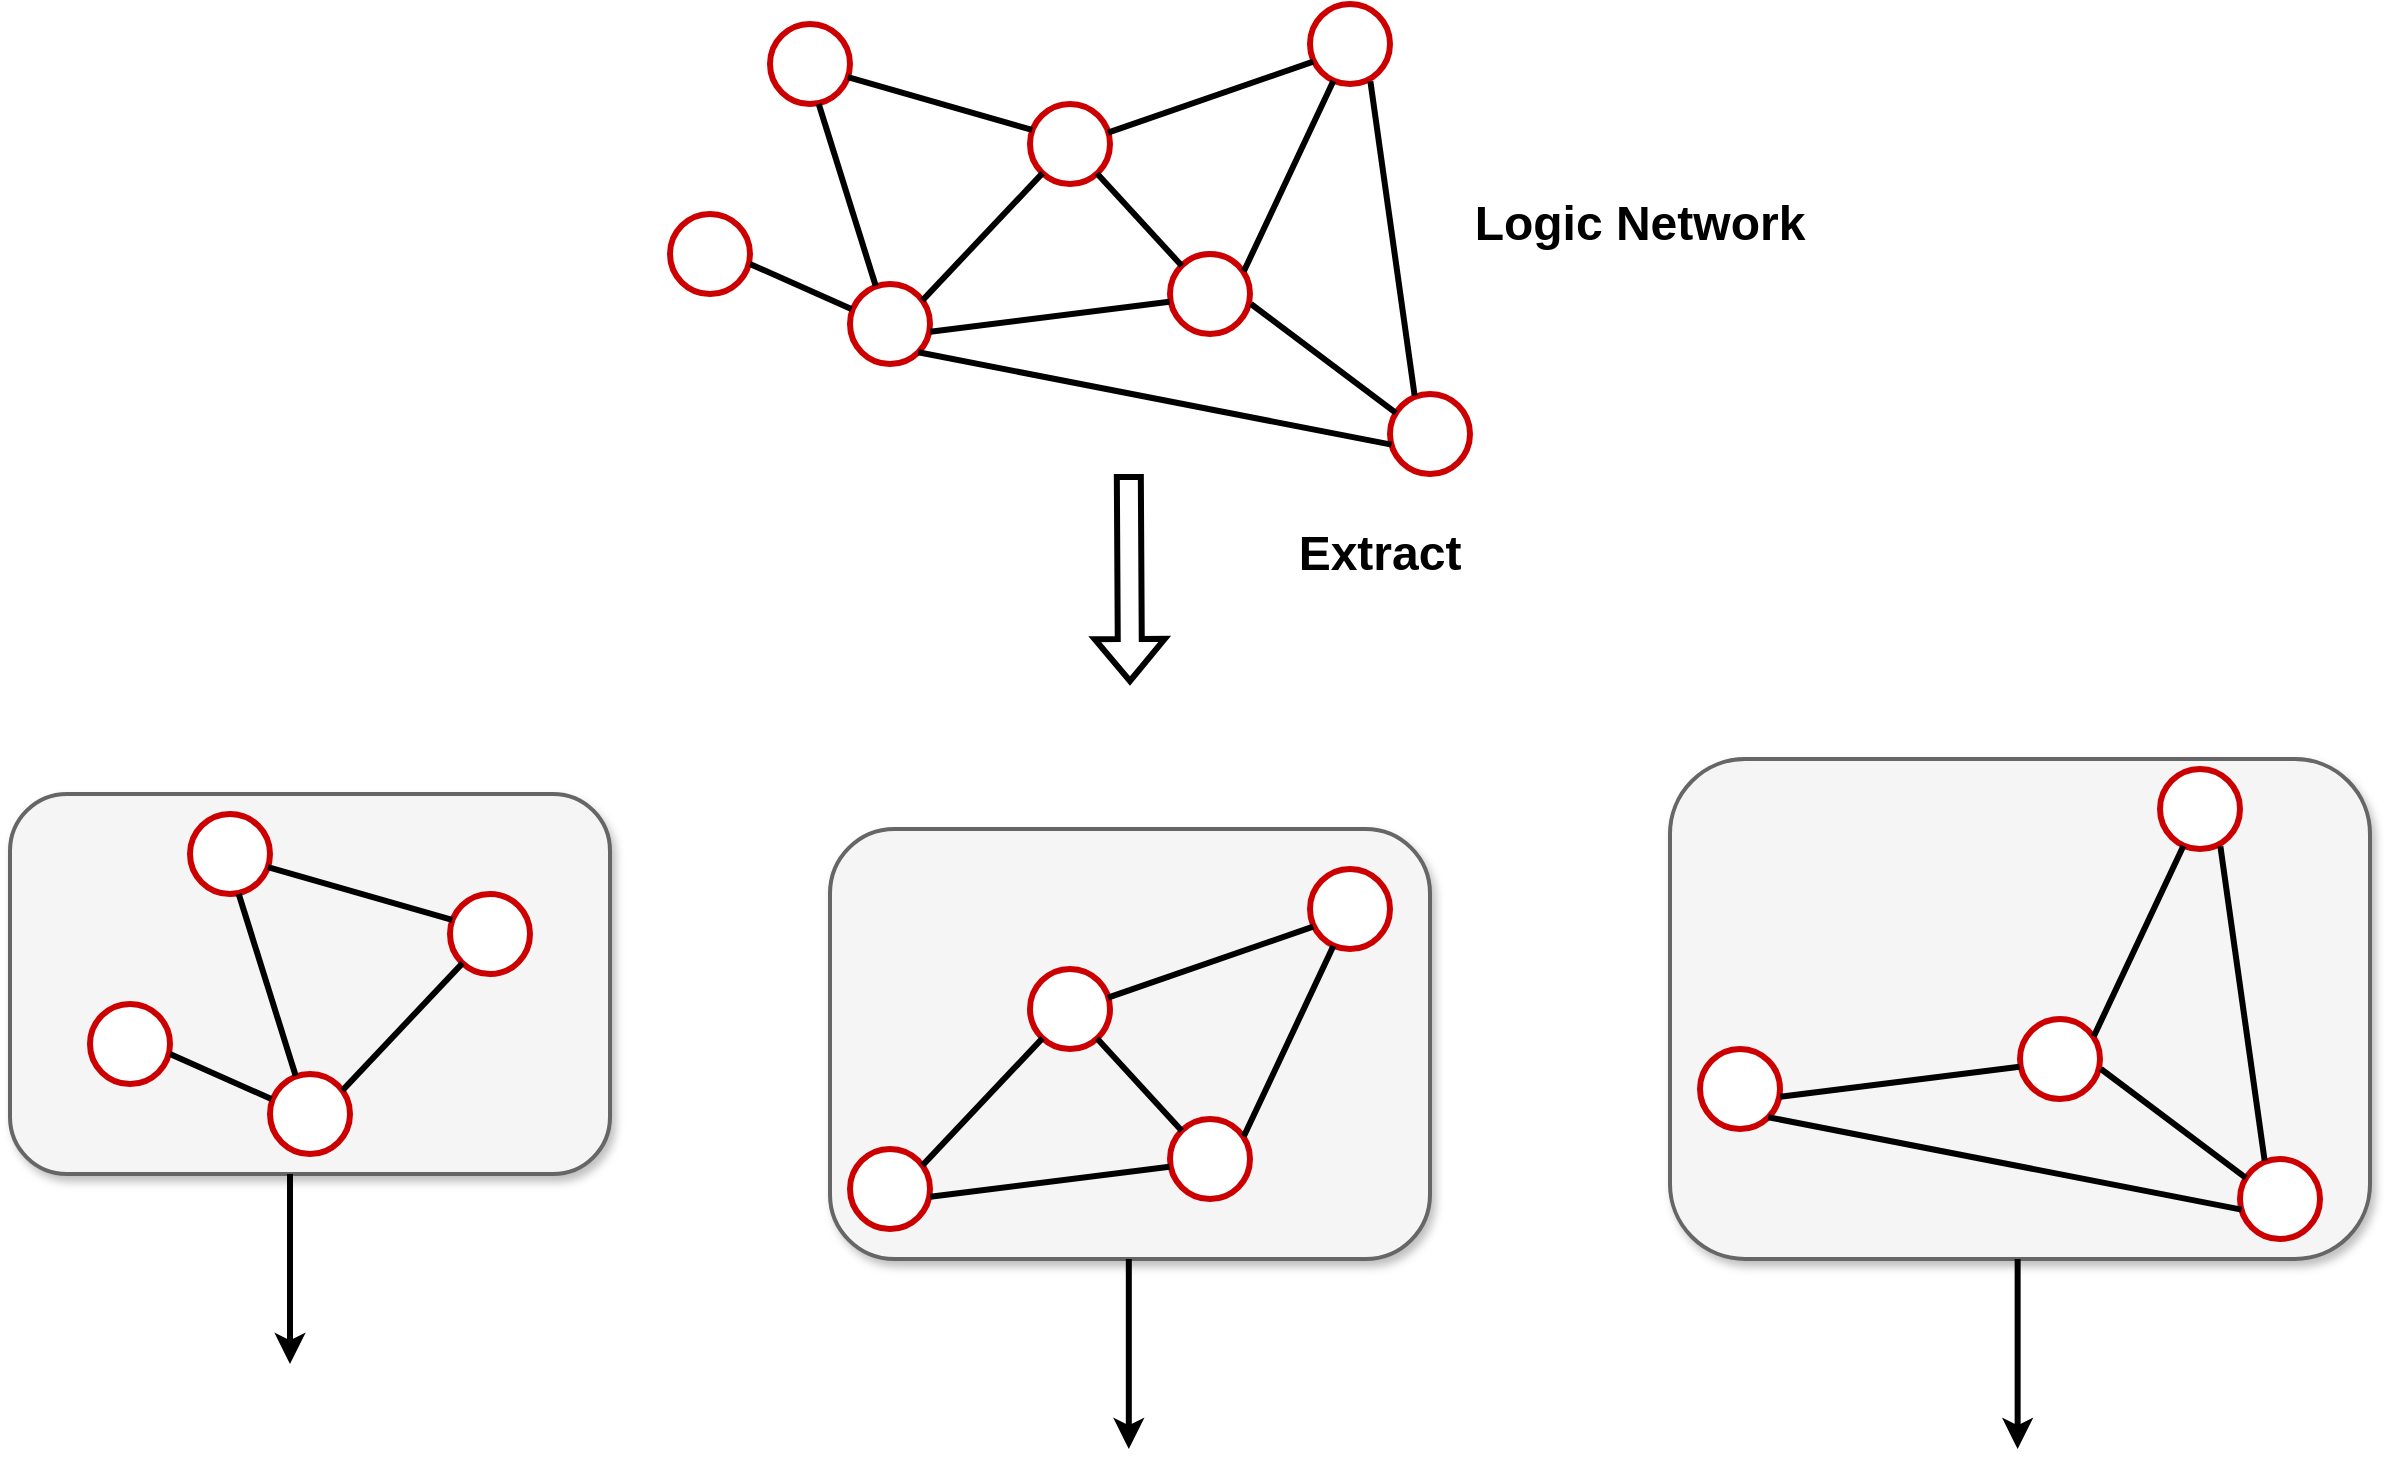 <mxfile version="23.1.4" type="github">
  <diagram name="第 1 页" id="2leY5HMp6Ett028nWdfq">
    <mxGraphModel dx="2108" dy="1812" grid="1" gridSize="10" guides="1" tooltips="1" connect="1" arrows="1" fold="1" page="1" pageScale="1" pageWidth="400" pageHeight="350" math="0" shadow="0">
      <root>
        <mxCell id="0" />
        <mxCell id="1" parent="0" />
        <mxCell id="MMd7Z6TBkllvfIrQ2Aga-56" value="" style="rounded=1;whiteSpace=wrap;html=1;fillColor=#f5f5f5;fontColor=#333333;strokeColor=#666666;strokeWidth=2;shadow=1;" vertex="1" parent="1">
          <mxGeometry x="450" y="-302.5" width="350" height="250" as="geometry" />
        </mxCell>
        <mxCell id="MMd7Z6TBkllvfIrQ2Aga-55" value="" style="rounded=1;whiteSpace=wrap;html=1;fillColor=#f5f5f5;fontColor=#333333;strokeColor=#666666;strokeWidth=2;shadow=1;" vertex="1" parent="1">
          <mxGeometry x="30" y="-267.5" width="300" height="215" as="geometry" />
        </mxCell>
        <mxCell id="MMd7Z6TBkllvfIrQ2Aga-54" value="" style="rounded=1;whiteSpace=wrap;html=1;fillColor=#f5f5f5;fontColor=#333333;strokeColor=#666666;strokeWidth=2;shadow=1;" vertex="1" parent="1">
          <mxGeometry x="-380" y="-285" width="300" height="190" as="geometry" />
        </mxCell>
        <mxCell id="MMd7Z6TBkllvfIrQ2Aga-1" value="" style="ellipse;whiteSpace=wrap;html=1;aspect=fixed;strokeColor=#CC0000;strokeWidth=3;" vertex="1" parent="1">
          <mxGeometry y="-670" width="40" height="40" as="geometry" />
        </mxCell>
        <mxCell id="MMd7Z6TBkllvfIrQ2Aga-2" value="" style="ellipse;whiteSpace=wrap;html=1;aspect=fixed;strokeColor=#CC0000;strokeWidth=3;" vertex="1" parent="1">
          <mxGeometry x="40" y="-540" width="40" height="40" as="geometry" />
        </mxCell>
        <mxCell id="MMd7Z6TBkllvfIrQ2Aga-3" value="" style="ellipse;whiteSpace=wrap;html=1;aspect=fixed;strokeColor=#CC0000;strokeWidth=3;" vertex="1" parent="1">
          <mxGeometry x="130" y="-630" width="40" height="40" as="geometry" />
        </mxCell>
        <mxCell id="MMd7Z6TBkllvfIrQ2Aga-4" value="" style="ellipse;whiteSpace=wrap;html=1;aspect=fixed;strokeColor=#CC0000;strokeWidth=3;" vertex="1" parent="1">
          <mxGeometry x="200" y="-555" width="40" height="40" as="geometry" />
        </mxCell>
        <mxCell id="MMd7Z6TBkllvfIrQ2Aga-5" value="" style="ellipse;whiteSpace=wrap;html=1;aspect=fixed;strokeColor=#CC0000;strokeWidth=3;" vertex="1" parent="1">
          <mxGeometry x="270" y="-680" width="40" height="40" as="geometry" />
        </mxCell>
        <mxCell id="MMd7Z6TBkllvfIrQ2Aga-6" value="" style="ellipse;whiteSpace=wrap;html=1;aspect=fixed;strokeColor=#CC0000;strokeWidth=3;" vertex="1" parent="1">
          <mxGeometry x="310" y="-485" width="40" height="40" as="geometry" />
        </mxCell>
        <mxCell id="MMd7Z6TBkllvfIrQ2Aga-7" value="" style="ellipse;whiteSpace=wrap;html=1;aspect=fixed;strokeColor=#CC0000;strokeWidth=3;" vertex="1" parent="1">
          <mxGeometry x="-50" y="-575" width="40" height="40" as="geometry" />
        </mxCell>
        <mxCell id="MMd7Z6TBkllvfIrQ2Aga-8" value="" style="endArrow=none;html=1;rounded=0;strokeWidth=3;exitX=0.017;exitY=0.313;exitDx=0;exitDy=0;exitPerimeter=0;" edge="1" parent="1" source="MMd7Z6TBkllvfIrQ2Aga-2">
          <mxGeometry width="50" height="50" relative="1" as="geometry">
            <mxPoint x="-60" y="-500" as="sourcePoint" />
            <mxPoint x="-10" y="-550" as="targetPoint" />
          </mxGeometry>
        </mxCell>
        <mxCell id="MMd7Z6TBkllvfIrQ2Aga-9" value="" style="endArrow=none;html=1;rounded=0;strokeWidth=3;exitX=0.321;exitY=0.022;exitDx=0;exitDy=0;exitPerimeter=0;entryX=0.609;entryY=1;entryDx=0;entryDy=0;entryPerimeter=0;" edge="1" parent="1" source="MMd7Z6TBkllvfIrQ2Aga-2" target="MMd7Z6TBkllvfIrQ2Aga-1">
          <mxGeometry width="50" height="50" relative="1" as="geometry">
            <mxPoint x="71" y="-607" as="sourcePoint" />
            <mxPoint x="20" y="-630" as="targetPoint" />
          </mxGeometry>
        </mxCell>
        <mxCell id="MMd7Z6TBkllvfIrQ2Aga-10" value="" style="endArrow=none;html=1;rounded=0;strokeWidth=3;exitX=0.027;exitY=0.324;exitDx=0;exitDy=0;exitPerimeter=0;entryX=0.974;entryY=0.663;entryDx=0;entryDy=0;entryPerimeter=0;" edge="1" parent="1" source="MMd7Z6TBkllvfIrQ2Aga-3" target="MMd7Z6TBkllvfIrQ2Aga-1">
          <mxGeometry width="50" height="50" relative="1" as="geometry">
            <mxPoint x="91" y="-617" as="sourcePoint" />
            <mxPoint x="40" y="-640" as="targetPoint" />
          </mxGeometry>
        </mxCell>
        <mxCell id="MMd7Z6TBkllvfIrQ2Aga-11" value="" style="endArrow=none;html=1;rounded=0;strokeWidth=3;exitX=0.906;exitY=0.204;exitDx=0;exitDy=0;exitPerimeter=0;" edge="1" parent="1" source="MMd7Z6TBkllvfIrQ2Aga-2" target="MMd7Z6TBkllvfIrQ2Aga-3">
          <mxGeometry width="50" height="50" relative="1" as="geometry">
            <mxPoint x="61" y="-507" as="sourcePoint" />
            <mxPoint x="10" y="-530" as="targetPoint" />
          </mxGeometry>
        </mxCell>
        <mxCell id="MMd7Z6TBkllvfIrQ2Aga-12" value="" style="endArrow=none;html=1;rounded=0;strokeWidth=3;exitX=1.003;exitY=0.597;exitDx=0;exitDy=0;exitPerimeter=0;entryX=-0.006;entryY=0.597;entryDx=0;entryDy=0;entryPerimeter=0;" edge="1" parent="1" source="MMd7Z6TBkllvfIrQ2Aga-2" target="MMd7Z6TBkllvfIrQ2Aga-4">
          <mxGeometry width="50" height="50" relative="1" as="geometry">
            <mxPoint x="86" y="-522" as="sourcePoint" />
            <mxPoint x="146" y="-585" as="targetPoint" />
          </mxGeometry>
        </mxCell>
        <mxCell id="MMd7Z6TBkllvfIrQ2Aga-13" value="" style="endArrow=none;html=1;rounded=0;strokeWidth=3;entryX=0;entryY=0;entryDx=0;entryDy=0;" edge="1" parent="1" source="MMd7Z6TBkllvfIrQ2Aga-3" target="MMd7Z6TBkllvfIrQ2Aga-4">
          <mxGeometry width="50" height="50" relative="1" as="geometry">
            <mxPoint x="90" y="-506" as="sourcePoint" />
            <mxPoint x="212" y="-515" as="targetPoint" />
          </mxGeometry>
        </mxCell>
        <mxCell id="MMd7Z6TBkllvfIrQ2Aga-14" value="" style="endArrow=none;html=1;rounded=0;strokeWidth=3;exitX=0.975;exitY=0.358;exitDx=0;exitDy=0;exitPerimeter=0;entryX=0.04;entryY=0.72;entryDx=0;entryDy=0;entryPerimeter=0;" edge="1" parent="1" source="MMd7Z6TBkllvfIrQ2Aga-3" target="MMd7Z6TBkllvfIrQ2Aga-5">
          <mxGeometry width="50" height="50" relative="1" as="geometry">
            <mxPoint x="86" y="-522" as="sourcePoint" />
            <mxPoint x="146" y="-585" as="targetPoint" />
          </mxGeometry>
        </mxCell>
        <mxCell id="MMd7Z6TBkllvfIrQ2Aga-15" value="" style="endArrow=none;html=1;rounded=0;strokeWidth=3;entryX=0.923;entryY=0.216;entryDx=0;entryDy=0;exitX=0.292;exitY=0.963;exitDx=0;exitDy=0;exitPerimeter=0;entryPerimeter=0;" edge="1" parent="1" source="MMd7Z6TBkllvfIrQ2Aga-5" target="MMd7Z6TBkllvfIrQ2Aga-4">
          <mxGeometry width="50" height="50" relative="1" as="geometry">
            <mxPoint x="173" y="-585" as="sourcePoint" />
            <mxPoint x="216" y="-539" as="targetPoint" />
          </mxGeometry>
        </mxCell>
        <mxCell id="MMd7Z6TBkllvfIrQ2Aga-16" value="" style="endArrow=none;html=1;rounded=0;strokeWidth=3;exitX=1.012;exitY=0.625;exitDx=0;exitDy=0;exitPerimeter=0;entryX=0.073;entryY=0.237;entryDx=0;entryDy=0;entryPerimeter=0;" edge="1" parent="1" source="MMd7Z6TBkllvfIrQ2Aga-4" target="MMd7Z6TBkllvfIrQ2Aga-6">
          <mxGeometry width="50" height="50" relative="1" as="geometry">
            <mxPoint x="173" y="-585" as="sourcePoint" />
            <mxPoint x="340" y="-490" as="targetPoint" />
          </mxGeometry>
        </mxCell>
        <mxCell id="MMd7Z6TBkllvfIrQ2Aga-17" value="" style="endArrow=none;html=1;rounded=0;strokeWidth=3;entryX=0.308;entryY=0.021;entryDx=0;entryDy=0;exitX=0.755;exitY=0.968;exitDx=0;exitDy=0;exitPerimeter=0;entryPerimeter=0;" edge="1" parent="1" source="MMd7Z6TBkllvfIrQ2Aga-5" target="MMd7Z6TBkllvfIrQ2Aga-6">
          <mxGeometry width="50" height="50" relative="1" as="geometry">
            <mxPoint x="292" y="-631" as="sourcePoint" />
            <mxPoint x="247" y="-536" as="targetPoint" />
          </mxGeometry>
        </mxCell>
        <mxCell id="MMd7Z6TBkllvfIrQ2Aga-18" value="" style="ellipse;whiteSpace=wrap;html=1;aspect=fixed;strokeColor=#CC0000;strokeWidth=3;" vertex="1" parent="1">
          <mxGeometry x="-290" y="-275" width="40" height="40" as="geometry" />
        </mxCell>
        <mxCell id="MMd7Z6TBkllvfIrQ2Aga-19" value="" style="ellipse;whiteSpace=wrap;html=1;aspect=fixed;strokeColor=#CC0000;strokeWidth=3;" vertex="1" parent="1">
          <mxGeometry x="-250" y="-145" width="40" height="40" as="geometry" />
        </mxCell>
        <mxCell id="MMd7Z6TBkllvfIrQ2Aga-20" value="" style="ellipse;whiteSpace=wrap;html=1;aspect=fixed;strokeColor=#CC0000;strokeWidth=3;" vertex="1" parent="1">
          <mxGeometry x="-160" y="-235" width="40" height="40" as="geometry" />
        </mxCell>
        <mxCell id="MMd7Z6TBkllvfIrQ2Aga-21" value="" style="ellipse;whiteSpace=wrap;html=1;aspect=fixed;strokeColor=#CC0000;strokeWidth=3;" vertex="1" parent="1">
          <mxGeometry x="-340" y="-180" width="40" height="40" as="geometry" />
        </mxCell>
        <mxCell id="MMd7Z6TBkllvfIrQ2Aga-22" value="" style="endArrow=none;html=1;rounded=0;strokeWidth=3;exitX=0.017;exitY=0.313;exitDx=0;exitDy=0;exitPerimeter=0;" edge="1" parent="1" source="MMd7Z6TBkllvfIrQ2Aga-19">
          <mxGeometry width="50" height="50" relative="1" as="geometry">
            <mxPoint x="-350" y="-105" as="sourcePoint" />
            <mxPoint x="-300" y="-155" as="targetPoint" />
          </mxGeometry>
        </mxCell>
        <mxCell id="MMd7Z6TBkllvfIrQ2Aga-23" value="" style="endArrow=none;html=1;rounded=0;strokeWidth=3;exitX=0.321;exitY=0.022;exitDx=0;exitDy=0;exitPerimeter=0;entryX=0.609;entryY=1;entryDx=0;entryDy=0;entryPerimeter=0;" edge="1" parent="1" source="MMd7Z6TBkllvfIrQ2Aga-19" target="MMd7Z6TBkllvfIrQ2Aga-18">
          <mxGeometry width="50" height="50" relative="1" as="geometry">
            <mxPoint x="-219" y="-212" as="sourcePoint" />
            <mxPoint x="-270" y="-235" as="targetPoint" />
          </mxGeometry>
        </mxCell>
        <mxCell id="MMd7Z6TBkllvfIrQ2Aga-24" value="" style="endArrow=none;html=1;rounded=0;strokeWidth=3;exitX=0.027;exitY=0.324;exitDx=0;exitDy=0;exitPerimeter=0;entryX=0.974;entryY=0.663;entryDx=0;entryDy=0;entryPerimeter=0;" edge="1" parent="1" source="MMd7Z6TBkllvfIrQ2Aga-20" target="MMd7Z6TBkllvfIrQ2Aga-18">
          <mxGeometry width="50" height="50" relative="1" as="geometry">
            <mxPoint x="-199" y="-222" as="sourcePoint" />
            <mxPoint x="-250" y="-245" as="targetPoint" />
          </mxGeometry>
        </mxCell>
        <mxCell id="MMd7Z6TBkllvfIrQ2Aga-25" value="" style="endArrow=none;html=1;rounded=0;strokeWidth=3;exitX=0.906;exitY=0.204;exitDx=0;exitDy=0;exitPerimeter=0;" edge="1" parent="1" source="MMd7Z6TBkllvfIrQ2Aga-19" target="MMd7Z6TBkllvfIrQ2Aga-20">
          <mxGeometry width="50" height="50" relative="1" as="geometry">
            <mxPoint x="-229" y="-112" as="sourcePoint" />
            <mxPoint x="-280" y="-135" as="targetPoint" />
          </mxGeometry>
        </mxCell>
        <mxCell id="MMd7Z6TBkllvfIrQ2Aga-35" value="" style="endArrow=none;html=1;rounded=0;strokeWidth=3;exitX=1;exitY=1;exitDx=0;exitDy=0;entryX=0.018;entryY=0.633;entryDx=0;entryDy=0;entryPerimeter=0;" edge="1" parent="1" source="MMd7Z6TBkllvfIrQ2Aga-2" target="MMd7Z6TBkllvfIrQ2Aga-6">
          <mxGeometry width="50" height="50" relative="1" as="geometry">
            <mxPoint x="90" y="-506" as="sourcePoint" />
            <mxPoint x="360" y="-480" as="targetPoint" />
          </mxGeometry>
        </mxCell>
        <mxCell id="MMd7Z6TBkllvfIrQ2Aga-36" value="" style="ellipse;whiteSpace=wrap;html=1;aspect=fixed;strokeColor=#CC0000;strokeWidth=3;" vertex="1" parent="1">
          <mxGeometry x="40" y="-107.5" width="40" height="40" as="geometry" />
        </mxCell>
        <mxCell id="MMd7Z6TBkllvfIrQ2Aga-37" value="" style="ellipse;whiteSpace=wrap;html=1;aspect=fixed;strokeColor=#CC0000;strokeWidth=3;" vertex="1" parent="1">
          <mxGeometry x="130" y="-197.5" width="40" height="40" as="geometry" />
        </mxCell>
        <mxCell id="MMd7Z6TBkllvfIrQ2Aga-38" value="" style="ellipse;whiteSpace=wrap;html=1;aspect=fixed;strokeColor=#CC0000;strokeWidth=3;" vertex="1" parent="1">
          <mxGeometry x="200" y="-122.5" width="40" height="40" as="geometry" />
        </mxCell>
        <mxCell id="MMd7Z6TBkllvfIrQ2Aga-39" value="" style="ellipse;whiteSpace=wrap;html=1;aspect=fixed;strokeColor=#CC0000;strokeWidth=3;" vertex="1" parent="1">
          <mxGeometry x="270" y="-247.5" width="40" height="40" as="geometry" />
        </mxCell>
        <mxCell id="MMd7Z6TBkllvfIrQ2Aga-40" value="" style="endArrow=none;html=1;rounded=0;strokeWidth=3;exitX=0.906;exitY=0.204;exitDx=0;exitDy=0;exitPerimeter=0;" edge="1" parent="1" source="MMd7Z6TBkllvfIrQ2Aga-36" target="MMd7Z6TBkllvfIrQ2Aga-37">
          <mxGeometry width="50" height="50" relative="1" as="geometry">
            <mxPoint x="61" y="-74.5" as="sourcePoint" />
            <mxPoint x="10" y="-97.5" as="targetPoint" />
          </mxGeometry>
        </mxCell>
        <mxCell id="MMd7Z6TBkllvfIrQ2Aga-41" value="" style="endArrow=none;html=1;rounded=0;strokeWidth=3;exitX=1.003;exitY=0.597;exitDx=0;exitDy=0;exitPerimeter=0;entryX=-0.006;entryY=0.597;entryDx=0;entryDy=0;entryPerimeter=0;" edge="1" parent="1" source="MMd7Z6TBkllvfIrQ2Aga-36" target="MMd7Z6TBkllvfIrQ2Aga-38">
          <mxGeometry width="50" height="50" relative="1" as="geometry">
            <mxPoint x="86" y="-89.5" as="sourcePoint" />
            <mxPoint x="146" y="-152.5" as="targetPoint" />
          </mxGeometry>
        </mxCell>
        <mxCell id="MMd7Z6TBkllvfIrQ2Aga-42" value="" style="endArrow=none;html=1;rounded=0;strokeWidth=3;entryX=0;entryY=0;entryDx=0;entryDy=0;" edge="1" parent="1" source="MMd7Z6TBkllvfIrQ2Aga-37" target="MMd7Z6TBkllvfIrQ2Aga-38">
          <mxGeometry width="50" height="50" relative="1" as="geometry">
            <mxPoint x="90" y="-73.5" as="sourcePoint" />
            <mxPoint x="212" y="-82.5" as="targetPoint" />
          </mxGeometry>
        </mxCell>
        <mxCell id="MMd7Z6TBkllvfIrQ2Aga-43" value="" style="endArrow=none;html=1;rounded=0;strokeWidth=3;exitX=0.975;exitY=0.358;exitDx=0;exitDy=0;exitPerimeter=0;entryX=0.04;entryY=0.72;entryDx=0;entryDy=0;entryPerimeter=0;" edge="1" parent="1" source="MMd7Z6TBkllvfIrQ2Aga-37" target="MMd7Z6TBkllvfIrQ2Aga-39">
          <mxGeometry width="50" height="50" relative="1" as="geometry">
            <mxPoint x="86" y="-89.5" as="sourcePoint" />
            <mxPoint x="146" y="-152.5" as="targetPoint" />
          </mxGeometry>
        </mxCell>
        <mxCell id="MMd7Z6TBkllvfIrQ2Aga-44" value="" style="endArrow=none;html=1;rounded=0;strokeWidth=3;entryX=0.923;entryY=0.216;entryDx=0;entryDy=0;exitX=0.292;exitY=0.963;exitDx=0;exitDy=0;exitPerimeter=0;entryPerimeter=0;" edge="1" parent="1" source="MMd7Z6TBkllvfIrQ2Aga-39" target="MMd7Z6TBkllvfIrQ2Aga-38">
          <mxGeometry width="50" height="50" relative="1" as="geometry">
            <mxPoint x="173" y="-152.5" as="sourcePoint" />
            <mxPoint x="216" y="-106.5" as="targetPoint" />
          </mxGeometry>
        </mxCell>
        <mxCell id="MMd7Z6TBkllvfIrQ2Aga-57" value="" style="ellipse;whiteSpace=wrap;html=1;aspect=fixed;strokeColor=#CC0000;strokeWidth=3;" vertex="1" parent="1">
          <mxGeometry x="465" y="-157.5" width="40" height="40" as="geometry" />
        </mxCell>
        <mxCell id="MMd7Z6TBkllvfIrQ2Aga-58" value="" style="ellipse;whiteSpace=wrap;html=1;aspect=fixed;strokeColor=#CC0000;strokeWidth=3;" vertex="1" parent="1">
          <mxGeometry x="625" y="-172.5" width="40" height="40" as="geometry" />
        </mxCell>
        <mxCell id="MMd7Z6TBkllvfIrQ2Aga-59" value="" style="ellipse;whiteSpace=wrap;html=1;aspect=fixed;strokeColor=#CC0000;strokeWidth=3;" vertex="1" parent="1">
          <mxGeometry x="695" y="-297.5" width="40" height="40" as="geometry" />
        </mxCell>
        <mxCell id="MMd7Z6TBkllvfIrQ2Aga-60" value="" style="ellipse;whiteSpace=wrap;html=1;aspect=fixed;strokeColor=#CC0000;strokeWidth=3;" vertex="1" parent="1">
          <mxGeometry x="735" y="-102.5" width="40" height="40" as="geometry" />
        </mxCell>
        <mxCell id="MMd7Z6TBkllvfIrQ2Aga-61" value="" style="endArrow=none;html=1;rounded=0;strokeWidth=3;exitX=1.003;exitY=0.597;exitDx=0;exitDy=0;exitPerimeter=0;entryX=-0.006;entryY=0.597;entryDx=0;entryDy=0;entryPerimeter=0;" edge="1" parent="1" source="MMd7Z6TBkllvfIrQ2Aga-57" target="MMd7Z6TBkllvfIrQ2Aga-58">
          <mxGeometry width="50" height="50" relative="1" as="geometry">
            <mxPoint x="511" y="-139.5" as="sourcePoint" />
            <mxPoint x="571" y="-202.5" as="targetPoint" />
          </mxGeometry>
        </mxCell>
        <mxCell id="MMd7Z6TBkllvfIrQ2Aga-62" value="" style="endArrow=none;html=1;rounded=0;strokeWidth=3;entryX=0.923;entryY=0.216;entryDx=0;entryDy=0;exitX=0.292;exitY=0.963;exitDx=0;exitDy=0;exitPerimeter=0;entryPerimeter=0;" edge="1" parent="1" source="MMd7Z6TBkllvfIrQ2Aga-59" target="MMd7Z6TBkllvfIrQ2Aga-58">
          <mxGeometry width="50" height="50" relative="1" as="geometry">
            <mxPoint x="598" y="-202.5" as="sourcePoint" />
            <mxPoint x="641" y="-156.5" as="targetPoint" />
          </mxGeometry>
        </mxCell>
        <mxCell id="MMd7Z6TBkllvfIrQ2Aga-63" value="" style="endArrow=none;html=1;rounded=0;strokeWidth=3;exitX=1.012;exitY=0.625;exitDx=0;exitDy=0;exitPerimeter=0;entryX=0.073;entryY=0.237;entryDx=0;entryDy=0;entryPerimeter=0;" edge="1" parent="1" source="MMd7Z6TBkllvfIrQ2Aga-58" target="MMd7Z6TBkllvfIrQ2Aga-60">
          <mxGeometry width="50" height="50" relative="1" as="geometry">
            <mxPoint x="598" y="-202.5" as="sourcePoint" />
            <mxPoint x="765" y="-107.5" as="targetPoint" />
          </mxGeometry>
        </mxCell>
        <mxCell id="MMd7Z6TBkllvfIrQ2Aga-64" value="" style="endArrow=none;html=1;rounded=0;strokeWidth=3;entryX=0.308;entryY=0.021;entryDx=0;entryDy=0;exitX=0.755;exitY=0.968;exitDx=0;exitDy=0;exitPerimeter=0;entryPerimeter=0;" edge="1" parent="1" source="MMd7Z6TBkllvfIrQ2Aga-59" target="MMd7Z6TBkllvfIrQ2Aga-60">
          <mxGeometry width="50" height="50" relative="1" as="geometry">
            <mxPoint x="717" y="-248.5" as="sourcePoint" />
            <mxPoint x="672" y="-153.5" as="targetPoint" />
          </mxGeometry>
        </mxCell>
        <mxCell id="MMd7Z6TBkllvfIrQ2Aga-65" value="" style="endArrow=none;html=1;rounded=0;strokeWidth=3;exitX=1;exitY=1;exitDx=0;exitDy=0;entryX=0.018;entryY=0.633;entryDx=0;entryDy=0;entryPerimeter=0;" edge="1" parent="1" source="MMd7Z6TBkllvfIrQ2Aga-57" target="MMd7Z6TBkllvfIrQ2Aga-60">
          <mxGeometry width="50" height="50" relative="1" as="geometry">
            <mxPoint x="515" y="-123.5" as="sourcePoint" />
            <mxPoint x="785" y="-97.5" as="targetPoint" />
          </mxGeometry>
        </mxCell>
        <mxCell id="MMd7Z6TBkllvfIrQ2Aga-66" value="&lt;font style=&quot;font-size: 24px;&quot;&gt;&lt;b&gt;Logic Network&lt;/b&gt;&lt;/font&gt;" style="text;html=1;align=center;verticalAlign=middle;whiteSpace=wrap;rounded=0;" vertex="1" parent="1">
          <mxGeometry x="330" y="-585" width="210" height="30" as="geometry" />
        </mxCell>
        <mxCell id="MMd7Z6TBkllvfIrQ2Aga-67" value="" style="shape=flexArrow;endArrow=classic;html=1;rounded=0;strokeWidth=3;" edge="1" parent="1">
          <mxGeometry width="50" height="50" relative="1" as="geometry">
            <mxPoint x="179.41" y="-445" as="sourcePoint" />
            <mxPoint x="180" y="-340" as="targetPoint" />
          </mxGeometry>
        </mxCell>
        <mxCell id="MMd7Z6TBkllvfIrQ2Aga-68" value="&lt;span style=&quot;font-size: 24px;&quot;&gt;&lt;b&gt;Extract&lt;/b&gt;&lt;/span&gt;" style="text;html=1;align=center;verticalAlign=middle;whiteSpace=wrap;rounded=0;" vertex="1" parent="1">
          <mxGeometry x="200" y="-420" width="210" height="30" as="geometry" />
        </mxCell>
        <mxCell id="MMd7Z6TBkllvfIrQ2Aga-69" value="" style="endArrow=classic;html=1;rounded=0;strokeWidth=3;" edge="1" parent="1">
          <mxGeometry width="50" height="50" relative="1" as="geometry">
            <mxPoint x="-240" y="-95" as="sourcePoint" />
            <mxPoint x="-240" as="targetPoint" />
          </mxGeometry>
        </mxCell>
        <mxCell id="MMd7Z6TBkllvfIrQ2Aga-70" value="" style="endArrow=classic;html=1;rounded=0;strokeWidth=3;" edge="1" parent="1">
          <mxGeometry width="50" height="50" relative="1" as="geometry">
            <mxPoint x="179.41" y="-52.5" as="sourcePoint" />
            <mxPoint x="179.41" y="42.5" as="targetPoint" />
          </mxGeometry>
        </mxCell>
        <mxCell id="MMd7Z6TBkllvfIrQ2Aga-71" value="" style="endArrow=classic;html=1;rounded=0;strokeWidth=3;" edge="1" parent="1">
          <mxGeometry width="50" height="50" relative="1" as="geometry">
            <mxPoint x="623.82" y="-52.5" as="sourcePoint" />
            <mxPoint x="623.82" y="42.5" as="targetPoint" />
          </mxGeometry>
        </mxCell>
      </root>
    </mxGraphModel>
  </diagram>
</mxfile>
